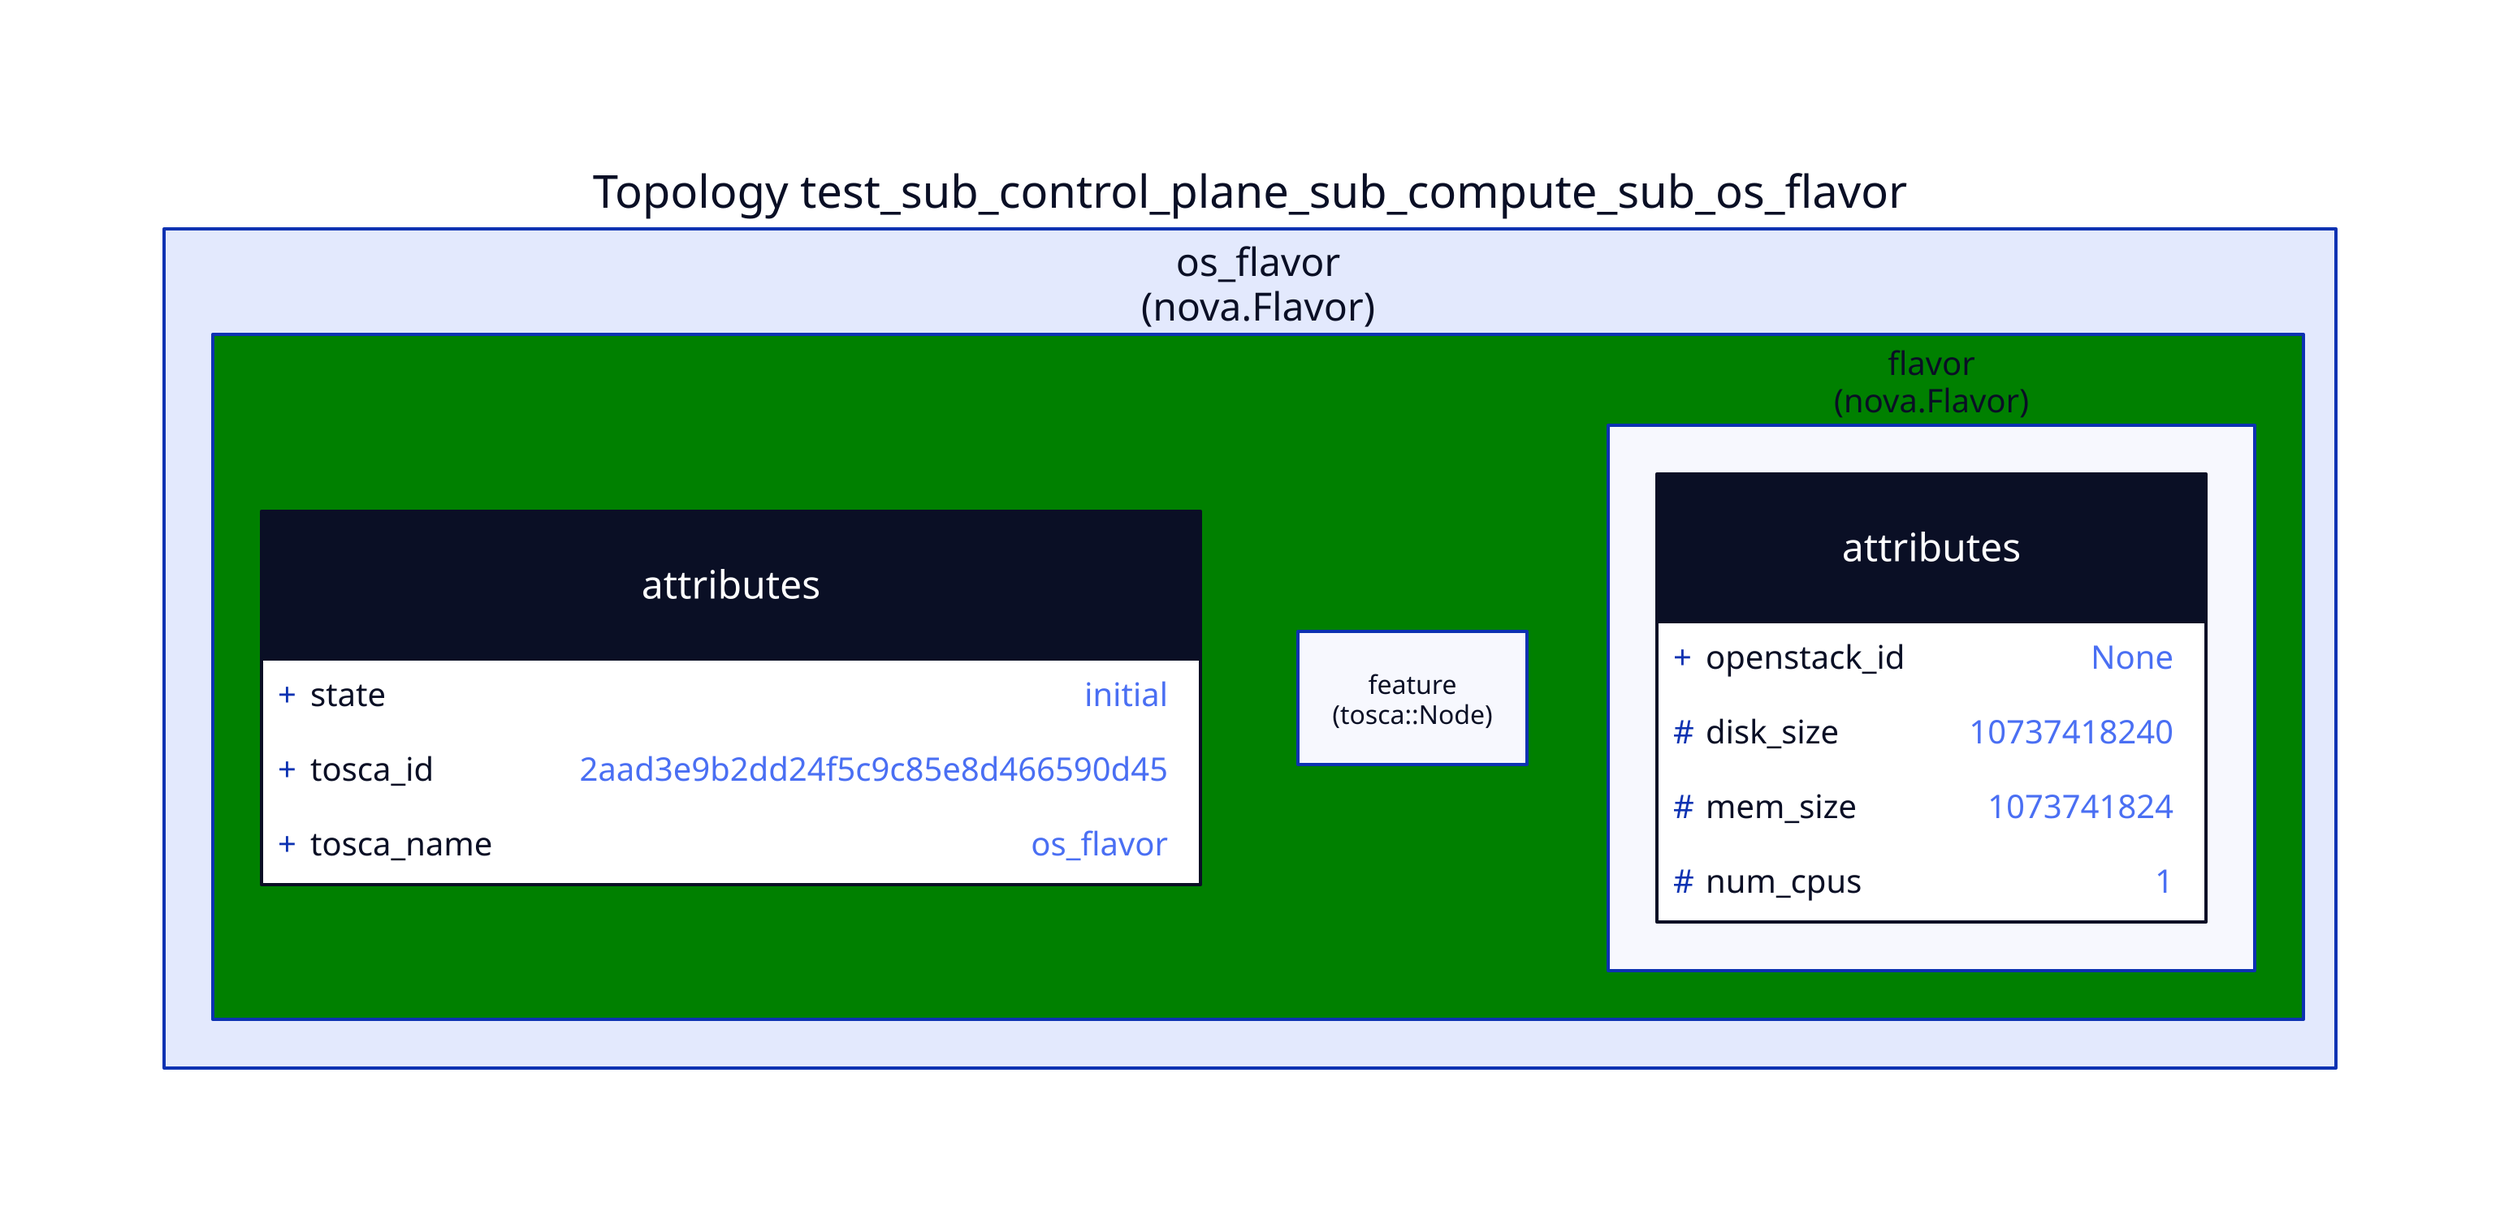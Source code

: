 
  test_sub_control_plane_sub_compute_sub_os_flavor: "Topology test_sub_control_plane_sub_compute_sub_os_flavor" {
  
  node_os_flavor: "os_flavor\n(nova.Flavor)" {
  
    style { fill: green }
    
  attributes {
    shape: class
  
    +state: "initial"
    
    +tosca_id: "2aad3e9b2dd24f5c9c85e8d466590d45"
    
    +tosca_name: "os_flavor"
    
  }
  
  feature: "feature\n(tosca::Node)" {
  
  }
  
  flavor: "flavor\n(nova.Flavor)" {
  
  attributes {
    shape: class
  
    +openstack_id: "None"
    
    \#disk_size: "10737418240"
    
    \#mem_size: "1073741824"
    
    \#num_cpus: "1"
    
  }
  
  }
  
  }
  
  }
  
